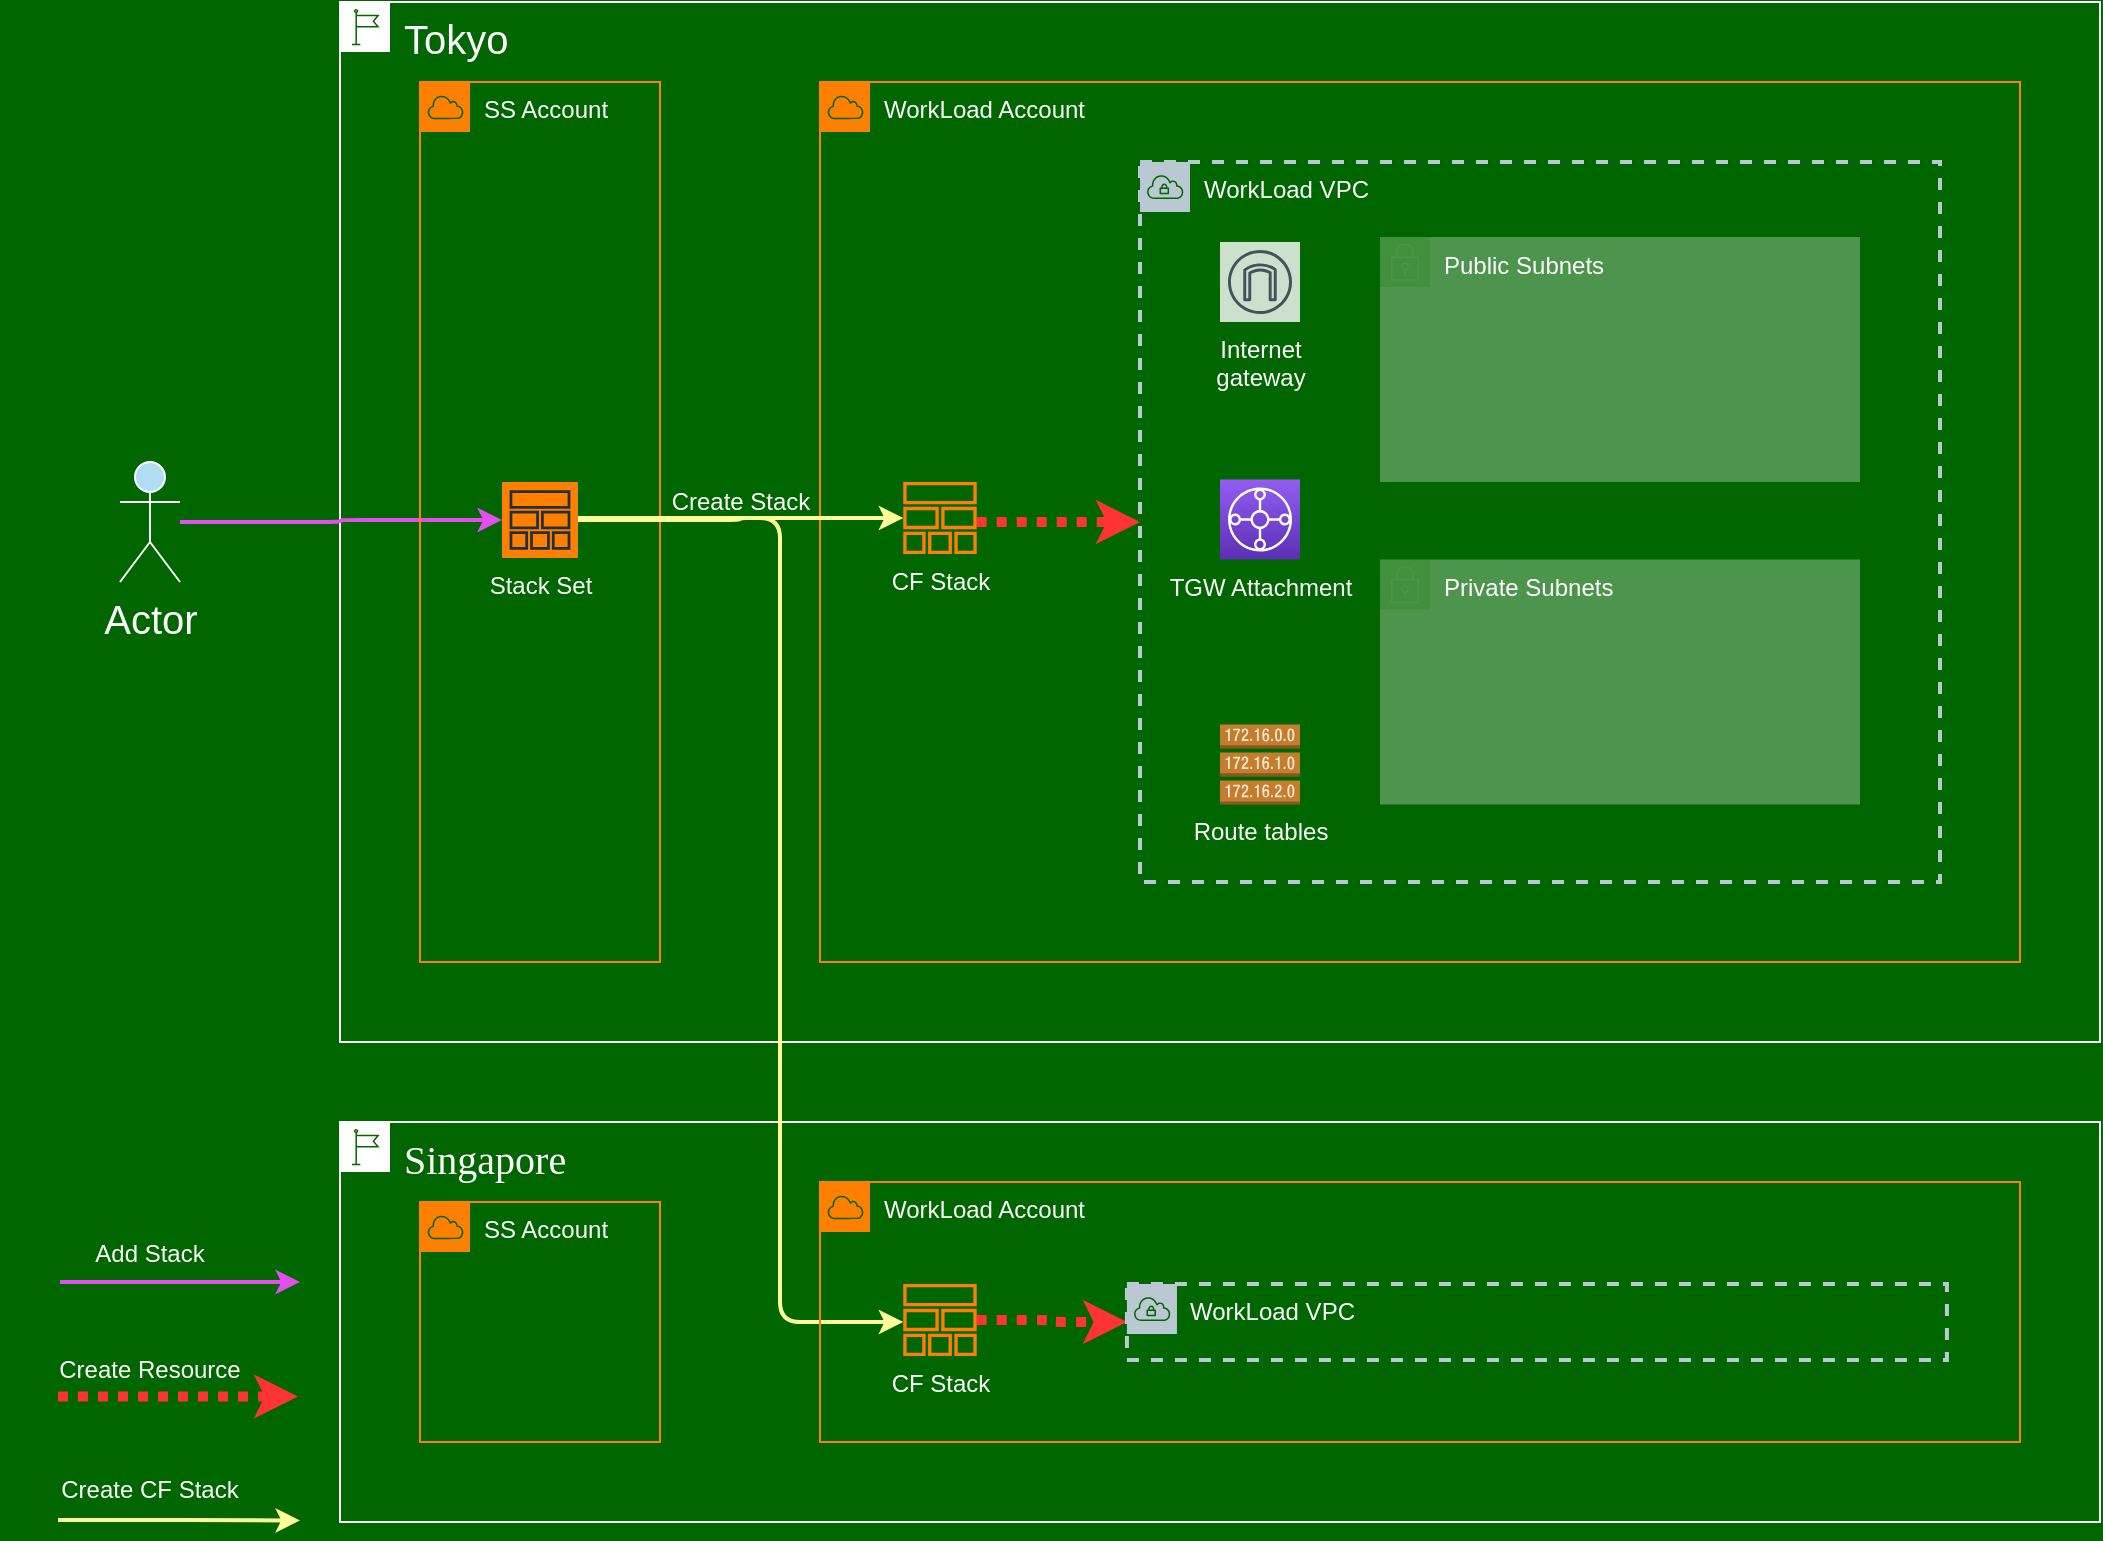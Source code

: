 <mxfile version="15.8.6" type="github">
  <diagram id="DrTqJjK6d3gF3iNOTBpp" name="Page-1">
    <mxGraphModel dx="2893" dy="1154" grid="1" gridSize="10" guides="1" tooltips="1" connect="1" arrows="1" fold="1" page="1" pageScale="1" pageWidth="827" pageHeight="1169" background="#006600" math="0" shadow="0">
      <root>
        <mxCell id="0" />
        <mxCell id="1" parent="0" />
        <mxCell id="hdHgUt77KuXDVtCETtdb-1" value="WorkLoad VPC" style="points=[[0,0],[0.25,0],[0.5,0],[0.75,0],[1,0],[1,0.25],[1,0.5],[1,0.75],[1,1],[0.75,1],[0.5,1],[0.25,1],[0,1],[0,0.75],[0,0.5],[0,0.25]];outlineConnect=0;html=1;whiteSpace=wrap;fontSize=12;fontStyle=0;shape=mxgraph.aws4.group;grIcon=mxgraph.aws4.group_vpc;strokeColor=#BAC8D3;fillColor=none;verticalAlign=top;align=left;spacingLeft=30;fontColor=#FFFFFF;dashed=1;strokeWidth=2;" parent="1" vertex="1">
          <mxGeometry x="520" y="200" width="400" height="360" as="geometry" />
        </mxCell>
        <mxCell id="hdHgUt77KuXDVtCETtdb-2" value="Tokyo" style="points=[[0,0],[0.25,0],[0.5,0],[0.75,0],[1,0],[1,0.25],[1,0.5],[1,0.75],[1,1],[0.75,1],[0.5,1],[0.25,1],[0,1],[0,0.75],[0,0.5],[0,0.25]];outlineConnect=0;html=1;whiteSpace=wrap;fontSize=20;fontStyle=0;shape=mxgraph.aws4.group;grIcon=mxgraph.aws4.group_region;strokeColor=#FFFFFF;fillColor=none;verticalAlign=top;align=left;spacingLeft=30;fontColor=#FFFFFF;" parent="1" vertex="1">
          <mxGeometry x="120" y="120" width="880" height="520" as="geometry" />
        </mxCell>
        <mxCell id="hdHgUt77KuXDVtCETtdb-9" value="WorkLoad Account" style="points=[[0,0],[0.25,0],[0.5,0],[0.75,0],[1,0],[1,0.25],[1,0.5],[1,0.75],[1,1],[0.75,1],[0.5,1],[0.25,1],[0,1],[0,0.75],[0,0.5],[0,0.25]];outlineConnect=0;gradientColor=none;html=1;whiteSpace=wrap;fontSize=12;fontStyle=0;shape=mxgraph.aws4.group;grIcon=mxgraph.aws4.group_aws_cloud;strokeColor=#FF8000;fillColor=none;verticalAlign=top;align=left;spacingLeft=30;fontColor=#FFFFFF;dashed=0;rounded=0;sketch=0;" parent="1" vertex="1">
          <mxGeometry x="360" y="160" width="600" height="440" as="geometry" />
        </mxCell>
        <mxCell id="hdHgUt77KuXDVtCETtdb-3" value="&lt;font color=&quot;#ffffff&quot; style=&quot;font-size: 20px;&quot;&gt;&lt;span style=&quot;font-family: &amp;quot;amazon ember&amp;quot;; font-size: 20px;&quot;&gt;Singapore&lt;/span&gt;&lt;/font&gt;" style="points=[[0,0],[0.25,0],[0.5,0],[0.75,0],[1,0],[1,0.25],[1,0.5],[1,0.75],[1,1],[0.75,1],[0.5,1],[0.25,1],[0,1],[0,0.75],[0,0.5],[0,0.25]];outlineConnect=0;html=1;whiteSpace=wrap;fontSize=20;fontStyle=0;shape=mxgraph.aws4.group;grIcon=mxgraph.aws4.group_region;strokeColor=#FFFFFF;fillColor=none;verticalAlign=top;align=left;spacingLeft=30;fontColor=#FFFFFF;" parent="1" vertex="1">
          <mxGeometry x="120" y="680" width="880" height="200" as="geometry" />
        </mxCell>
        <mxCell id="hdHgUt77KuXDVtCETtdb-24" style="edgeStyle=orthogonalEdgeStyle;curved=0;rounded=1;sketch=0;orthogonalLoop=1;jettySize=auto;html=1;fontSize=12;fontColor=#FFFFFF;strokeColor=#E34FEE;strokeWidth=2;" parent="1" source="hdHgUt77KuXDVtCETtdb-5" target="hdHgUt77KuXDVtCETtdb-8" edge="1">
          <mxGeometry relative="1" as="geometry" />
        </mxCell>
        <mxCell id="hdHgUt77KuXDVtCETtdb-5" value="Actor" style="shape=umlActor;verticalLabelPosition=bottom;verticalAlign=top;html=1;outlineConnect=0;rounded=0;sketch=0;fontSize=20;fontColor=#FFFFFF;strokeColor=#FFFFFF;fillColor=#B1DDF0;" parent="1" vertex="1">
          <mxGeometry x="9.99" y="350" width="30" height="60" as="geometry" />
        </mxCell>
        <mxCell id="hdHgUt77KuXDVtCETtdb-25" style="edgeStyle=orthogonalEdgeStyle;curved=0;rounded=1;sketch=0;orthogonalLoop=1;jettySize=auto;html=1;fontSize=12;fontColor=#FFFFFF;strokeColor=#FF3333;strokeWidth=5;dashed=1;dashPattern=1 1;" parent="1" source="hdHgUt77KuXDVtCETtdb-6" target="hdHgUt77KuXDVtCETtdb-1" edge="1">
          <mxGeometry relative="1" as="geometry">
            <Array as="points">
              <mxPoint x="470" y="380" />
              <mxPoint x="470" y="380" />
            </Array>
          </mxGeometry>
        </mxCell>
        <mxCell id="hdHgUt77KuXDVtCETtdb-6" value="CF Stack" style="sketch=0;outlineConnect=0;fontColor=#FFFFFF;gradientColor=none;fillColor=#FF8000;strokeColor=none;dashed=0;verticalLabelPosition=bottom;verticalAlign=top;align=center;html=1;fontSize=12;fontStyle=0;aspect=fixed;pointerEvents=1;shape=mxgraph.aws4.stack;rounded=0;" parent="1" vertex="1">
          <mxGeometry x="401.52" y="360" width="36.95" height="36" as="geometry" />
        </mxCell>
        <mxCell id="hdHgUt77KuXDVtCETtdb-7" value="SS Account" style="points=[[0,0],[0.25,0],[0.5,0],[0.75,0],[1,0],[1,0.25],[1,0.5],[1,0.75],[1,1],[0.75,1],[0.5,1],[0.25,1],[0,1],[0,0.75],[0,0.5],[0,0.25]];outlineConnect=0;gradientColor=none;html=1;whiteSpace=wrap;fontSize=12;fontStyle=0;shape=mxgraph.aws4.group;grIcon=mxgraph.aws4.group_aws_cloud;strokeColor=#FF8000;fillColor=none;verticalAlign=top;align=left;spacingLeft=30;fontColor=#FFFFFF;dashed=0;rounded=0;sketch=0;" parent="1" vertex="1">
          <mxGeometry x="160" y="160" width="120" height="440" as="geometry" />
        </mxCell>
        <mxCell id="hdHgUt77KuXDVtCETtdb-23" style="edgeStyle=orthogonalEdgeStyle;curved=0;rounded=1;sketch=0;orthogonalLoop=1;jettySize=auto;html=1;fontSize=12;fontColor=#FFFFFF;strokeColor=#FFFF99;strokeWidth=2;" parent="1" source="hdHgUt77KuXDVtCETtdb-8" target="hdHgUt77KuXDVtCETtdb-6" edge="1">
          <mxGeometry relative="1" as="geometry" />
        </mxCell>
        <mxCell id="hdHgUt77KuXDVtCETtdb-31" value="Create Stack" style="edgeLabel;html=1;align=center;verticalAlign=middle;resizable=0;points=[];fontSize=12;fontColor=#FFFFFF;labelBackgroundColor=none;" parent="hdHgUt77KuXDVtCETtdb-23" vertex="1" connectable="0">
          <mxGeometry x="-0.181" y="-1" relative="1" as="geometry">
            <mxPoint x="14" y="-10" as="offset" />
          </mxGeometry>
        </mxCell>
        <mxCell id="hdHgUt77KuXDVtCETtdb-33" style="edgeStyle=orthogonalEdgeStyle;curved=0;rounded=1;sketch=0;orthogonalLoop=1;jettySize=auto;html=1;fontSize=12;fontColor=#FFFFFF;strokeColor=#FFFF99;strokeWidth=2;" parent="1" source="hdHgUt77KuXDVtCETtdb-8" target="hdHgUt77KuXDVtCETtdb-32" edge="1">
          <mxGeometry relative="1" as="geometry">
            <Array as="points">
              <mxPoint x="340" y="378" />
              <mxPoint x="340" y="780" />
            </Array>
          </mxGeometry>
        </mxCell>
        <mxCell id="hdHgUt77KuXDVtCETtdb-8" value="Stack Set" style="sketch=0;outlineConnect=0;fontColor=#FFFFFF;gradientColor=none;strokeColor=#232F3E;fillColor=#FF8000;dashed=0;verticalLabelPosition=bottom;verticalAlign=top;align=center;html=1;fontSize=12;fontStyle=0;aspect=fixed;shape=mxgraph.aws4.resourceIcon;resIcon=mxgraph.aws4.stack;rounded=0;" parent="1" vertex="1">
          <mxGeometry x="200.99" y="360" width="38" height="38" as="geometry" />
        </mxCell>
        <mxCell id="hdHgUt77KuXDVtCETtdb-17" value="Internet&#xa;gateway" style="sketch=0;outlineConnect=0;fontColor=#FFFFFF;gradientColor=none;strokeColor=#232F3E;fillColor=#ffffff;dashed=0;verticalLabelPosition=bottom;verticalAlign=top;align=center;html=1;fontSize=12;fontStyle=0;aspect=fixed;shape=mxgraph.aws4.resourceIcon;resIcon=mxgraph.aws4.internet_gateway;rounded=0;shadow=0;opacity=80;" parent="1" vertex="1">
          <mxGeometry x="560" y="240" width="40" height="40" as="geometry" />
        </mxCell>
        <mxCell id="hdHgUt77KuXDVtCETtdb-18" value="Route tables" style="outlineConnect=0;dashed=0;verticalLabelPosition=bottom;verticalAlign=top;align=center;html=1;shape=mxgraph.aws3.route_table;fillColor=#F58536;gradientColor=none;rounded=0;shadow=0;sketch=0;fontSize=12;fontColor=#FFFFFF;strokeColor=#FFFFFF;strokeWidth=3;opacity=80;" parent="1" vertex="1">
          <mxGeometry x="560" y="481.25" width="40" height="40" as="geometry" />
        </mxCell>
        <mxCell id="hdHgUt77KuXDVtCETtdb-19" value="&lt;font color=&quot;#ffffff&quot;&gt;TGW Attachment&lt;/font&gt;" style="sketch=0;points=[[0,0,0],[0.25,0,0],[0.5,0,0],[0.75,0,0],[1,0,0],[0,1,0],[0.25,1,0],[0.5,1,0],[0.75,1,0],[1,1,0],[0,0.25,0],[0,0.5,0],[0,0.75,0],[1,0.25,0],[1,0.5,0],[1,0.75,0]];outlineConnect=0;fontColor=#232F3E;gradientColor=#945DF2;gradientDirection=north;fillColor=#5A30B5;strokeColor=#ffffff;dashed=0;verticalLabelPosition=bottom;verticalAlign=top;align=center;html=1;fontSize=12;fontStyle=0;aspect=fixed;shape=mxgraph.aws4.resourceIcon;resIcon=mxgraph.aws4.transit_gateway;rounded=0;" parent="1" vertex="1">
          <mxGeometry x="560" y="358.75" width="40" height="40" as="geometry" />
        </mxCell>
        <mxCell id="hdHgUt77KuXDVtCETtdb-35" style="edgeStyle=orthogonalEdgeStyle;curved=0;rounded=1;sketch=0;orthogonalLoop=1;jettySize=auto;html=1;entryX=0;entryY=0.5;entryDx=0;entryDy=0;dashed=1;dashPattern=1 1;fontSize=12;fontColor=#FFFFFF;strokeColor=#FF3333;strokeWidth=5;" parent="1" source="hdHgUt77KuXDVtCETtdb-32" target="hdHgUt77KuXDVtCETtdb-34" edge="1">
          <mxGeometry relative="1" as="geometry" />
        </mxCell>
        <mxCell id="hdHgUt77KuXDVtCETtdb-32" value="CF Stack" style="sketch=0;outlineConnect=0;fontColor=#FFFFFF;gradientColor=none;fillColor=#FF8000;strokeColor=none;dashed=0;verticalLabelPosition=bottom;verticalAlign=top;align=center;html=1;fontSize=12;fontStyle=0;aspect=fixed;pointerEvents=1;shape=mxgraph.aws4.stack;rounded=0;" parent="1" vertex="1">
          <mxGeometry x="401.52" y="761" width="36.95" height="36" as="geometry" />
        </mxCell>
        <mxCell id="hdHgUt77KuXDVtCETtdb-34" value="WorkLoad VPC" style="points=[[0,0],[0.25,0],[0.5,0],[0.75,0],[1,0],[1,0.25],[1,0.5],[1,0.75],[1,1],[0.75,1],[0.5,1],[0.25,1],[0,1],[0,0.75],[0,0.5],[0,0.25]];outlineConnect=0;html=1;whiteSpace=wrap;fontSize=12;fontStyle=0;shape=mxgraph.aws4.group;grIcon=mxgraph.aws4.group_vpc;strokeColor=#BAC8D3;fillColor=none;verticalAlign=top;align=left;spacingLeft=30;fontColor=#FFFFFF;dashed=1;strokeWidth=2;" parent="1" vertex="1">
          <mxGeometry x="513.47" y="761" width="410" height="38" as="geometry" />
        </mxCell>
        <mxCell id="hdHgUt77KuXDVtCETtdb-41" value="WorkLoad Account" style="points=[[0,0],[0.25,0],[0.5,0],[0.75,0],[1,0],[1,0.25],[1,0.5],[1,0.75],[1,1],[0.75,1],[0.5,1],[0.25,1],[0,1],[0,0.75],[0,0.5],[0,0.25]];outlineConnect=0;gradientColor=none;html=1;whiteSpace=wrap;fontSize=12;fontStyle=0;shape=mxgraph.aws4.group;grIcon=mxgraph.aws4.group_aws_cloud;strokeColor=#FF8000;fillColor=none;verticalAlign=top;align=left;spacingLeft=30;fontColor=#FFFFFF;dashed=0;rounded=0;sketch=0;" parent="1" vertex="1">
          <mxGeometry x="360" y="710" width="600" height="130" as="geometry" />
        </mxCell>
        <mxCell id="hdHgUt77KuXDVtCETtdb-42" value="SS Account" style="points=[[0,0],[0.25,0],[0.5,0],[0.75,0],[1,0],[1,0.25],[1,0.5],[1,0.75],[1,1],[0.75,1],[0.5,1],[0.25,1],[0,1],[0,0.75],[0,0.5],[0,0.25]];outlineConnect=0;gradientColor=none;html=1;whiteSpace=wrap;fontSize=12;fontStyle=0;shape=mxgraph.aws4.group;grIcon=mxgraph.aws4.group_aws_cloud;strokeColor=#FF8000;fillColor=none;verticalAlign=top;align=left;spacingLeft=30;fontColor=#FFFFFF;dashed=0;rounded=0;sketch=0;" parent="1" vertex="1">
          <mxGeometry x="160" y="720" width="120" height="120" as="geometry" />
        </mxCell>
        <mxCell id="hdHgUt77KuXDVtCETtdb-45" style="edgeStyle=orthogonalEdgeStyle;curved=0;rounded=1;sketch=0;orthogonalLoop=1;jettySize=auto;html=1;fontSize=12;fontColor=#FFFFFF;strokeColor=#FF3333;strokeWidth=5;dashed=1;dashPattern=1 1;" parent="1" edge="1">
          <mxGeometry relative="1" as="geometry">
            <mxPoint x="-21" y="817.25" as="sourcePoint" />
            <mxPoint x="99" y="817.25" as="targetPoint" />
            <Array as="points">
              <mxPoint x="-11" y="817.25" />
              <mxPoint x="-11" y="817.25" />
            </Array>
          </mxGeometry>
        </mxCell>
        <mxCell id="hdHgUt77KuXDVtCETtdb-46" style="edgeStyle=orthogonalEdgeStyle;curved=0;rounded=1;sketch=0;orthogonalLoop=1;jettySize=auto;html=1;fontSize=12;fontColor=#FFFFFF;strokeColor=#FFFF99;strokeWidth=2;" parent="1" edge="1">
          <mxGeometry relative="1" as="geometry">
            <mxPoint x="-21" y="879" as="sourcePoint" />
            <mxPoint x="100" y="879.25" as="targetPoint" />
            <Array as="points">
              <mxPoint x="29" y="879" />
              <mxPoint x="29" y="879" />
            </Array>
          </mxGeometry>
        </mxCell>
        <mxCell id="hdHgUt77KuXDVtCETtdb-47" value="Create Resource" style="text;html=1;strokeColor=none;fillColor=none;align=center;verticalAlign=middle;whiteSpace=wrap;rounded=0;shadow=0;dashed=1;labelBackgroundColor=none;sketch=0;fontSize=12;fontColor=#FFFFFF;opacity=80;" parent="1" vertex="1">
          <mxGeometry x="-50" y="789.25" width="150" height="30" as="geometry" />
        </mxCell>
        <mxCell id="hdHgUt77KuXDVtCETtdb-48" value="Create CF Stack" style="text;html=1;strokeColor=none;fillColor=none;align=center;verticalAlign=middle;whiteSpace=wrap;rounded=0;shadow=0;dashed=1;labelBackgroundColor=none;sketch=0;fontSize=12;fontColor=#FFFFFF;opacity=80;" parent="1" vertex="1">
          <mxGeometry x="-50" y="849.25" width="150" height="30" as="geometry" />
        </mxCell>
        <mxCell id="hdHgUt77KuXDVtCETtdb-49" style="edgeStyle=orthogonalEdgeStyle;curved=0;rounded=1;sketch=0;orthogonalLoop=1;jettySize=auto;html=1;fontSize=12;fontColor=#FFFFFF;strokeColor=#E34FEE;strokeWidth=2;" parent="1" edge="1">
          <mxGeometry relative="1" as="geometry">
            <mxPoint x="-20" y="760" as="sourcePoint" />
            <mxPoint x="100" y="760" as="targetPoint" />
            <Array as="points">
              <mxPoint x="30" y="760" />
              <mxPoint x="30" y="760" />
            </Array>
          </mxGeometry>
        </mxCell>
        <mxCell id="hdHgUt77KuXDVtCETtdb-51" value="Add Stack" style="text;html=1;strokeColor=none;fillColor=none;align=center;verticalAlign=middle;whiteSpace=wrap;rounded=0;shadow=0;dashed=1;labelBackgroundColor=none;sketch=0;fontSize=12;fontColor=#FFFFFF;opacity=80;" parent="1" vertex="1">
          <mxGeometry x="-50" y="731" width="150" height="30" as="geometry" />
        </mxCell>
        <mxCell id="hdHgUt77KuXDVtCETtdb-16" value="Public Subnets" style="points=[[0,0],[0.25,0],[0.5,0],[0.75,0],[1,0],[1,0.25],[1,0.5],[1,0.75],[1,1],[0.75,1],[0.5,1],[0.25,1],[0,1],[0,0.75],[0,0.5],[0,0.25]];outlineConnect=0;gradientColor=none;html=1;whiteSpace=wrap;fontSize=12;fontStyle=0;shape=mxgraph.aws4.group;grIcon=mxgraph.aws4.group_security_group;grStroke=0;strokeColor=#248814;fillColor=#FFFFFF;verticalAlign=top;align=left;spacingLeft=30;fontColor=#FFFFFF;dashed=0;rounded=0;shadow=0;sketch=0;opacity=30;" parent="1" vertex="1">
          <mxGeometry x="640" y="237.5" width="240" height="122.5" as="geometry" />
        </mxCell>
        <mxCell id="hdHgUt77KuXDVtCETtdb-20" value="Private Subnets" style="points=[[0,0],[0.25,0],[0.5,0],[0.75,0],[1,0],[1,0.25],[1,0.5],[1,0.75],[1,1],[0.75,1],[0.5,1],[0.25,1],[0,1],[0,0.75],[0,0.5],[0,0.25]];outlineConnect=0;gradientColor=none;html=1;whiteSpace=wrap;fontSize=12;fontStyle=0;shape=mxgraph.aws4.group;grIcon=mxgraph.aws4.group_security_group;grStroke=0;strokeColor=#248814;fillColor=#FFFFFF;verticalAlign=top;align=left;spacingLeft=30;fontColor=#FFFFFF;dashed=0;rounded=0;shadow=0;sketch=0;opacity=30;" parent="1" vertex="1">
          <mxGeometry x="640" y="398.75" width="240" height="122.5" as="geometry" />
        </mxCell>
      </root>
    </mxGraphModel>
  </diagram>
</mxfile>
